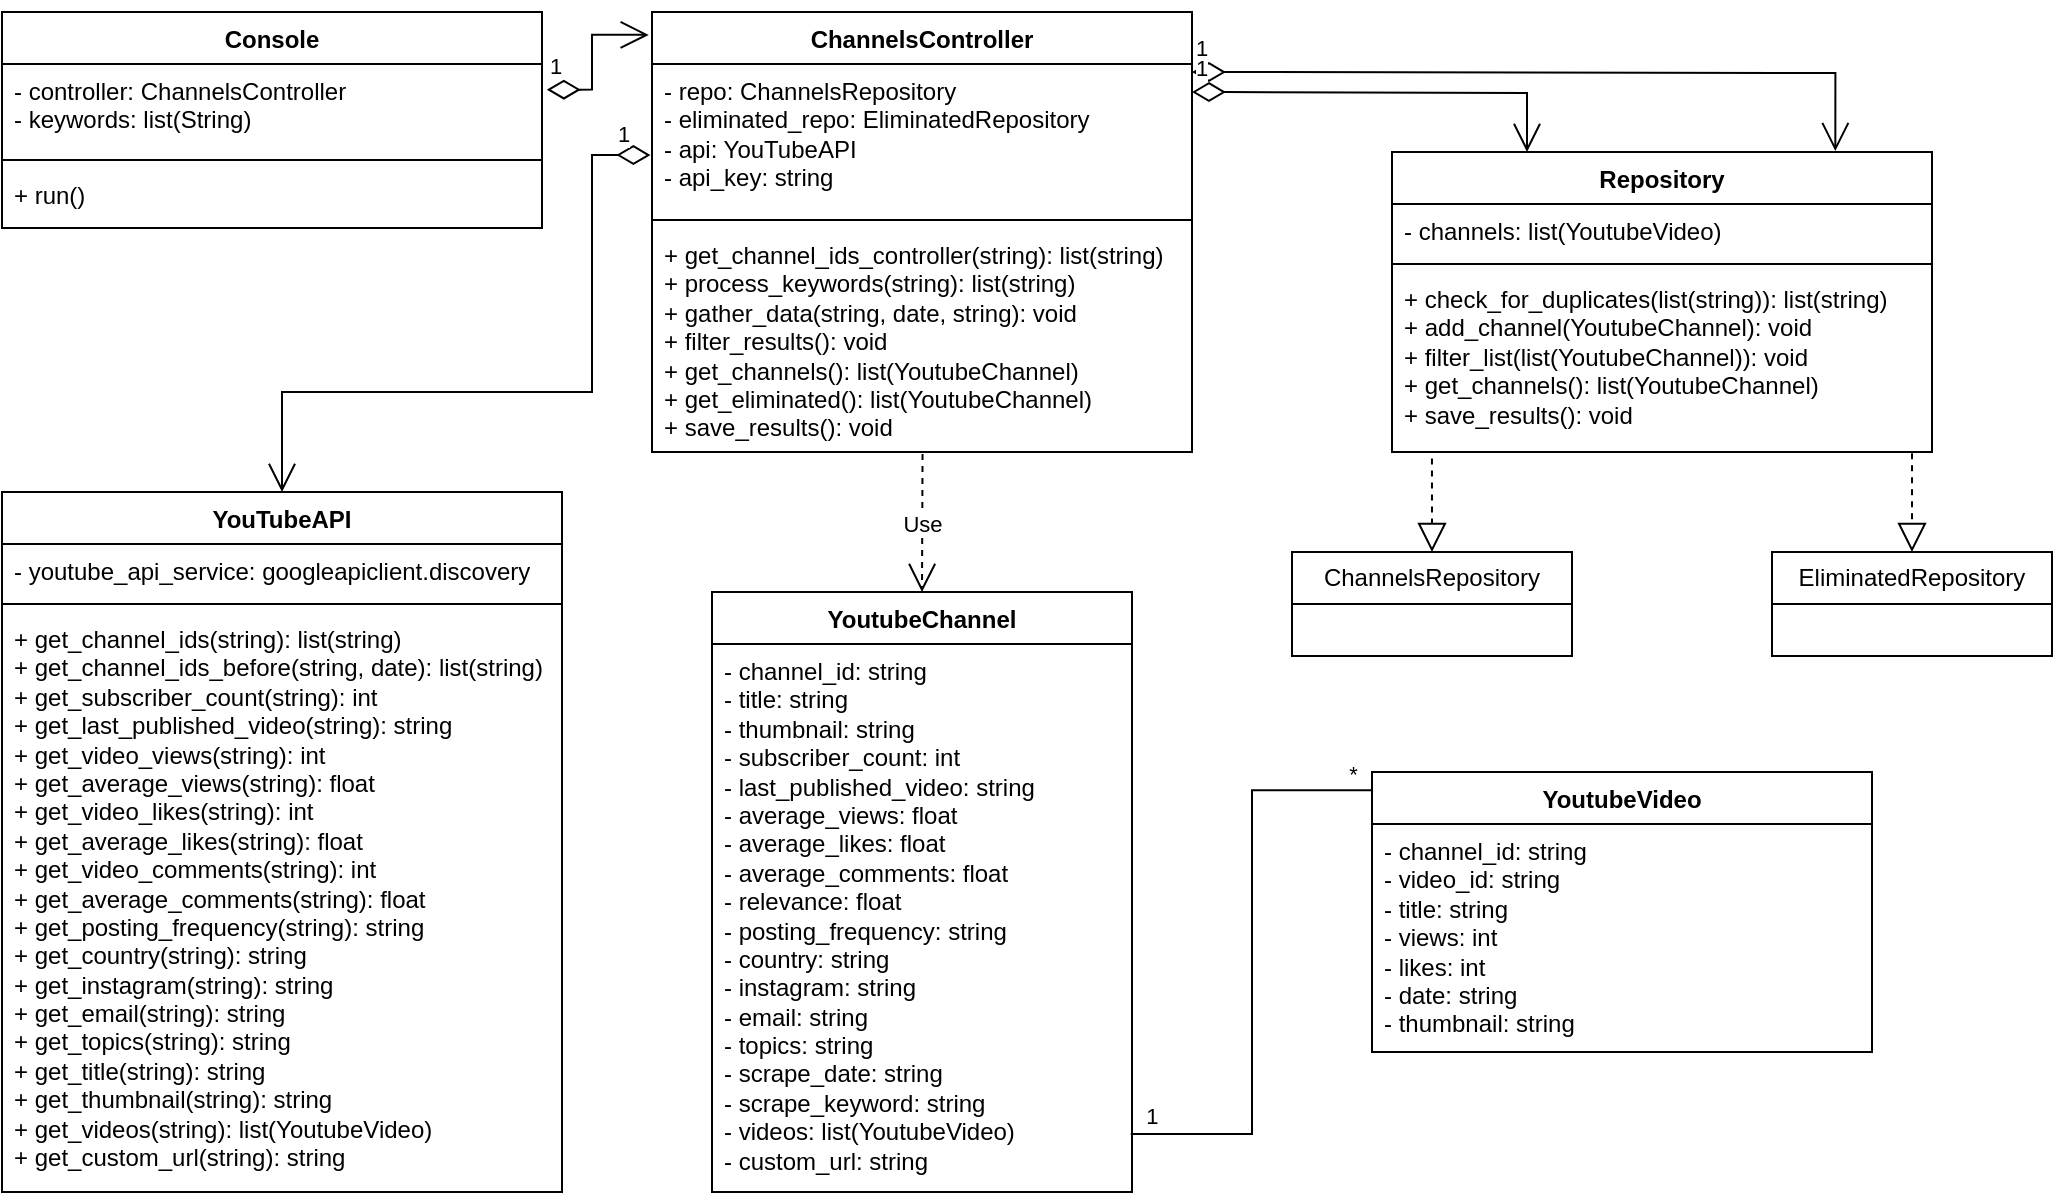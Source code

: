 <mxfile version="21.3.4" type="github">
  <diagram id="C5RBs43oDa-KdzZeNtuy" name="Page-1">
    <mxGraphModel dx="1434" dy="739" grid="1" gridSize="10" guides="1" tooltips="1" connect="1" arrows="1" fold="1" page="1" pageScale="1" pageWidth="827" pageHeight="1169" math="0" shadow="0">
      <root>
        <mxCell id="WIyWlLk6GJQsqaUBKTNV-0" />
        <mxCell id="WIyWlLk6GJQsqaUBKTNV-1" parent="WIyWlLk6GJQsqaUBKTNV-0" />
        <mxCell id="UEXLUlPenu7wnUoc71qz-4" value="YoutubeChannel" style="swimlane;fontStyle=1;align=center;verticalAlign=top;childLayout=stackLayout;horizontal=1;startSize=26;horizontalStack=0;resizeParent=1;resizeParentMax=0;resizeLast=0;collapsible=1;marginBottom=0;whiteSpace=wrap;html=1;" parent="WIyWlLk6GJQsqaUBKTNV-1" vertex="1">
          <mxGeometry x="510" y="340" width="210" height="300" as="geometry" />
        </mxCell>
        <mxCell id="UEXLUlPenu7wnUoc71qz-5" value="- channel_id: string&lt;br&gt;- title: string&lt;br&gt;- thumbnail: string&lt;br&gt;- subscriber_count: int&lt;br&gt;- last_published_video: string&lt;br&gt;- average_views: float&lt;br&gt;- average_likes: float&lt;br&gt;- average_comments: float&lt;br&gt;- relevance: float&lt;br&gt;- posting_frequency: string&lt;br&gt;- country: string&lt;br&gt;- instagram: string&lt;br&gt;- email: string&lt;br&gt;- topics: string&lt;br&gt;- scrape_date: string&lt;br&gt;- scrape_keyword: string&lt;br&gt;- videos: list(YoutubeVideo)&lt;br&gt;- custom_url: string" style="text;strokeColor=none;fillColor=none;align=left;verticalAlign=top;spacingLeft=4;spacingRight=4;overflow=hidden;rotatable=0;points=[[0,0.5],[1,0.5]];portConstraint=eastwest;whiteSpace=wrap;html=1;" parent="UEXLUlPenu7wnUoc71qz-4" vertex="1">
          <mxGeometry y="26" width="210" height="274" as="geometry" />
        </mxCell>
        <mxCell id="UEXLUlPenu7wnUoc71qz-9" value="YoutubeVideo&lt;br&gt;" style="swimlane;fontStyle=1;align=center;verticalAlign=top;childLayout=stackLayout;horizontal=1;startSize=26;horizontalStack=0;resizeParent=1;resizeParentMax=0;resizeLast=0;collapsible=1;marginBottom=0;whiteSpace=wrap;html=1;" parent="WIyWlLk6GJQsqaUBKTNV-1" vertex="1">
          <mxGeometry x="840" y="430" width="250" height="140" as="geometry" />
        </mxCell>
        <mxCell id="UEXLUlPenu7wnUoc71qz-10" value="- channel_id: string&lt;br&gt;- video_id: string&lt;br&gt;- title: string&lt;br&gt;- views: int&lt;br&gt;- likes: int&lt;br&gt;- date: string&lt;br&gt;- thumbnail: string" style="text;strokeColor=none;fillColor=none;align=left;verticalAlign=top;spacingLeft=4;spacingRight=4;overflow=hidden;rotatable=0;points=[[0,0.5],[1,0.5]];portConstraint=eastwest;whiteSpace=wrap;html=1;" parent="UEXLUlPenu7wnUoc71qz-9" vertex="1">
          <mxGeometry y="26" width="250" height="114" as="geometry" />
        </mxCell>
        <mxCell id="UEXLUlPenu7wnUoc71qz-11" value="" style="line;strokeWidth=1;fillColor=none;align=left;verticalAlign=middle;spacingTop=-1;spacingLeft=3;spacingRight=3;rotatable=0;labelPosition=right;points=[];portConstraint=eastwest;strokeColor=inherit;" parent="UEXLUlPenu7wnUoc71qz-9" vertex="1">
          <mxGeometry y="140" width="250" as="geometry" />
        </mxCell>
        <mxCell id="UEXLUlPenu7wnUoc71qz-14" value="" style="endArrow=none;html=1;edgeStyle=orthogonalEdgeStyle;rounded=0;entryX=0;entryY=0.065;entryDx=0;entryDy=0;entryPerimeter=0;exitX=0.997;exitY=0.894;exitDx=0;exitDy=0;exitPerimeter=0;" parent="WIyWlLk6GJQsqaUBKTNV-1" source="UEXLUlPenu7wnUoc71qz-5" target="UEXLUlPenu7wnUoc71qz-9" edge="1">
          <mxGeometry relative="1" as="geometry">
            <mxPoint x="791" y="660" as="sourcePoint" />
            <mxPoint x="920" y="691" as="targetPoint" />
          </mxGeometry>
        </mxCell>
        <mxCell id="UEXLUlPenu7wnUoc71qz-15" value="&amp;nbsp; 1" style="edgeLabel;resizable=0;html=1;align=left;verticalAlign=bottom;" parent="UEXLUlPenu7wnUoc71qz-14" connectable="0" vertex="1">
          <mxGeometry x="-1" relative="1" as="geometry" />
        </mxCell>
        <mxCell id="UEXLUlPenu7wnUoc71qz-16" value="*&amp;nbsp;&amp;nbsp;" style="edgeLabel;resizable=0;html=1;align=right;verticalAlign=bottom;" parent="UEXLUlPenu7wnUoc71qz-14" connectable="0" vertex="1">
          <mxGeometry x="1" relative="1" as="geometry" />
        </mxCell>
        <mxCell id="UEXLUlPenu7wnUoc71qz-18" value="YouTubeAPI" style="swimlane;fontStyle=1;align=center;verticalAlign=top;childLayout=stackLayout;horizontal=1;startSize=26;horizontalStack=0;resizeParent=1;resizeParentMax=0;resizeLast=0;collapsible=1;marginBottom=0;whiteSpace=wrap;html=1;" parent="WIyWlLk6GJQsqaUBKTNV-1" vertex="1">
          <mxGeometry x="155" y="290" width="280" height="350" as="geometry" />
        </mxCell>
        <mxCell id="UEXLUlPenu7wnUoc71qz-19" value="- youtube_api_service:&amp;nbsp;googleapiclient.discovery" style="text;strokeColor=none;fillColor=none;align=left;verticalAlign=top;spacingLeft=4;spacingRight=4;overflow=hidden;rotatable=0;points=[[0,0.5],[1,0.5]];portConstraint=eastwest;whiteSpace=wrap;html=1;" parent="UEXLUlPenu7wnUoc71qz-18" vertex="1">
          <mxGeometry y="26" width="280" height="26" as="geometry" />
        </mxCell>
        <mxCell id="UEXLUlPenu7wnUoc71qz-20" value="" style="line;strokeWidth=1;fillColor=none;align=left;verticalAlign=middle;spacingTop=-1;spacingLeft=3;spacingRight=3;rotatable=0;labelPosition=right;points=[];portConstraint=eastwest;strokeColor=inherit;" parent="UEXLUlPenu7wnUoc71qz-18" vertex="1">
          <mxGeometry y="52" width="280" height="8" as="geometry" />
        </mxCell>
        <mxCell id="UEXLUlPenu7wnUoc71qz-21" value="+&amp;nbsp;get_channel_ids&lt;span style=&quot;background-color: initial;&quot;&gt;(string): list(string)&lt;br&gt;&lt;/span&gt;+&amp;nbsp;get_channel_ids_before(string, date): list(string)&lt;br&gt;+&amp;nbsp;get_subscriber_count(string): int&lt;br&gt;+&amp;nbsp;get_last_published_video(string): string&lt;br&gt;+&amp;nbsp;get_video_views(string): int&lt;br&gt;+&amp;nbsp;get_average_views(string): float&lt;br&gt;+ get_video_likes(string): int&lt;br&gt;+&amp;nbsp;get_average_likes(string): float&lt;br&gt;+&amp;nbsp;get_video_comments(string): int&lt;br&gt;+ get_average_comments(string): float&lt;br&gt;+&amp;nbsp;get_posting_frequency(string): string&lt;br&gt;+&amp;nbsp;get_country(string): string&lt;br&gt;+&amp;nbsp;get_instagram(string): string&lt;br&gt;+&amp;nbsp;get_email(string): string&lt;br&gt;+ get_topics(string): string&lt;br&gt;+ get_title(string): string&lt;br&gt;+ get_thumbnail(string): string&lt;br&gt;+&amp;nbsp;get_videos(string): list(YoutubeVideo)&lt;br&gt;+&amp;nbsp;get_custom_url(string): string&lt;span style=&quot;background-color: initial;&quot;&gt;&lt;br&gt;&lt;/span&gt;" style="text;strokeColor=none;fillColor=none;align=left;verticalAlign=top;spacingLeft=4;spacingRight=4;overflow=hidden;rotatable=0;points=[[0,0.5],[1,0.5]];portConstraint=eastwest;whiteSpace=wrap;html=1;" parent="UEXLUlPenu7wnUoc71qz-18" vertex="1">
          <mxGeometry y="60" width="280" height="290" as="geometry" />
        </mxCell>
        <mxCell id="Ycr7JRSQ8kE74S5HEDjc-0" value="ChannelsController" style="swimlane;fontStyle=1;align=center;verticalAlign=top;childLayout=stackLayout;horizontal=1;startSize=26;horizontalStack=0;resizeParent=1;resizeParentMax=0;resizeLast=0;collapsible=1;marginBottom=0;whiteSpace=wrap;html=1;" parent="WIyWlLk6GJQsqaUBKTNV-1" vertex="1">
          <mxGeometry x="480" y="50" width="270" height="220" as="geometry" />
        </mxCell>
        <mxCell id="Ycr7JRSQ8kE74S5HEDjc-1" value="- repo: ChannelsRepository&lt;br&gt;- eliminated_repo: EliminatedRepository&lt;br&gt;- api: YouTubeAPI&lt;br&gt;- api_key: string" style="text;strokeColor=none;fillColor=none;align=left;verticalAlign=top;spacingLeft=4;spacingRight=4;overflow=hidden;rotatable=0;points=[[0,0.5],[1,0.5]];portConstraint=eastwest;whiteSpace=wrap;html=1;" parent="Ycr7JRSQ8kE74S5HEDjc-0" vertex="1">
          <mxGeometry y="26" width="270" height="74" as="geometry" />
        </mxCell>
        <mxCell id="Ycr7JRSQ8kE74S5HEDjc-2" value="" style="line;strokeWidth=1;fillColor=none;align=left;verticalAlign=middle;spacingTop=-1;spacingLeft=3;spacingRight=3;rotatable=0;labelPosition=right;points=[];portConstraint=eastwest;strokeColor=inherit;" parent="Ycr7JRSQ8kE74S5HEDjc-0" vertex="1">
          <mxGeometry y="100" width="270" height="8" as="geometry" />
        </mxCell>
        <mxCell id="Ycr7JRSQ8kE74S5HEDjc-3" value="+&amp;nbsp;get_channel_ids_controller(string): list(string)&lt;br&gt;+&amp;nbsp;process_keywords(string): list(string)&lt;br&gt;+&amp;nbsp;gather_data(string, date, string): void&lt;br&gt;+ filter_results(): void&lt;br&gt;+&amp;nbsp;get_channels(): list(YoutubeChannel)&lt;br&gt;+ get_eliminated(): list(YoutubeChannel)&lt;br&gt;+&amp;nbsp;save_results(): void" style="text;strokeColor=none;fillColor=none;align=left;verticalAlign=top;spacingLeft=4;spacingRight=4;overflow=hidden;rotatable=0;points=[[0,0.5],[1,0.5]];portConstraint=eastwest;whiteSpace=wrap;html=1;" parent="Ycr7JRSQ8kE74S5HEDjc-0" vertex="1">
          <mxGeometry y="108" width="270" height="112" as="geometry" />
        </mxCell>
        <mxCell id="Ycr7JRSQ8kE74S5HEDjc-7" value="Repository&lt;br&gt;" style="swimlane;fontStyle=1;align=center;verticalAlign=top;childLayout=stackLayout;horizontal=1;startSize=26;horizontalStack=0;resizeParent=1;resizeParentMax=0;resizeLast=0;collapsible=1;marginBottom=0;whiteSpace=wrap;html=1;" parent="WIyWlLk6GJQsqaUBKTNV-1" vertex="1">
          <mxGeometry x="850" y="120" width="270" height="150" as="geometry" />
        </mxCell>
        <mxCell id="Ycr7JRSQ8kE74S5HEDjc-8" value="- channels: list(YoutubeVideo)" style="text;strokeColor=none;fillColor=none;align=left;verticalAlign=top;spacingLeft=4;spacingRight=4;overflow=hidden;rotatable=0;points=[[0,0.5],[1,0.5]];portConstraint=eastwest;whiteSpace=wrap;html=1;" parent="Ycr7JRSQ8kE74S5HEDjc-7" vertex="1">
          <mxGeometry y="26" width="270" height="26" as="geometry" />
        </mxCell>
        <mxCell id="Ycr7JRSQ8kE74S5HEDjc-9" value="" style="line;strokeWidth=1;fillColor=none;align=left;verticalAlign=middle;spacingTop=-1;spacingLeft=3;spacingRight=3;rotatable=0;labelPosition=right;points=[];portConstraint=eastwest;strokeColor=inherit;" parent="Ycr7JRSQ8kE74S5HEDjc-7" vertex="1">
          <mxGeometry y="52" width="270" height="8" as="geometry" />
        </mxCell>
        <mxCell id="Ycr7JRSQ8kE74S5HEDjc-10" value="+ check_for_duplicates(list(string)): list(string)&lt;br&gt;+&amp;nbsp;add_channel(YoutubeChannel): void&lt;br&gt;+ filter_list(list(YoutubeChannel)): void&lt;br&gt;+&amp;nbsp;get_channels(): list(YoutubeChannel)&lt;br&gt;+ save_results(): void" style="text;strokeColor=none;fillColor=none;align=left;verticalAlign=top;spacingLeft=4;spacingRight=4;overflow=hidden;rotatable=0;points=[[0,0.5],[1,0.5]];portConstraint=eastwest;whiteSpace=wrap;html=1;" parent="Ycr7JRSQ8kE74S5HEDjc-7" vertex="1">
          <mxGeometry y="60" width="270" height="90" as="geometry" />
        </mxCell>
        <mxCell id="Ycr7JRSQ8kE74S5HEDjc-11" value="ChannelsRepository" style="swimlane;fontStyle=0;childLayout=stackLayout;horizontal=1;startSize=26;fillColor=none;horizontalStack=0;resizeParent=1;resizeParentMax=0;resizeLast=0;collapsible=1;marginBottom=0;whiteSpace=wrap;html=1;" parent="WIyWlLk6GJQsqaUBKTNV-1" vertex="1">
          <mxGeometry x="800" y="320" width="140" height="52" as="geometry" />
        </mxCell>
        <mxCell id="Ycr7JRSQ8kE74S5HEDjc-15" value="EliminatedRepository" style="swimlane;fontStyle=0;childLayout=stackLayout;horizontal=1;startSize=26;fillColor=none;horizontalStack=0;resizeParent=1;resizeParentMax=0;resizeLast=0;collapsible=1;marginBottom=0;whiteSpace=wrap;html=1;" parent="WIyWlLk6GJQsqaUBKTNV-1" vertex="1">
          <mxGeometry x="1040" y="320" width="140" height="52" as="geometry" />
        </mxCell>
        <mxCell id="Ycr7JRSQ8kE74S5HEDjc-25" value="" style="endArrow=block;dashed=1;endFill=0;endSize=12;html=1;rounded=0;entryX=0.5;entryY=0;entryDx=0;entryDy=0;exitX=0.963;exitY=1.007;exitDx=0;exitDy=0;exitPerimeter=0;" parent="WIyWlLk6GJQsqaUBKTNV-1" source="Ycr7JRSQ8kE74S5HEDjc-10" target="Ycr7JRSQ8kE74S5HEDjc-15" edge="1">
          <mxGeometry width="160" relative="1" as="geometry">
            <mxPoint x="1170" y="159.58" as="sourcePoint" />
            <mxPoint x="1330" y="159.58" as="targetPoint" />
            <Array as="points" />
          </mxGeometry>
        </mxCell>
        <mxCell id="Ycr7JRSQ8kE74S5HEDjc-16" value="" style="endArrow=block;dashed=1;endFill=0;endSize=12;html=1;rounded=0;entryX=0.5;entryY=0;entryDx=0;entryDy=0;exitX=0.074;exitY=1.036;exitDx=0;exitDy=0;exitPerimeter=0;" parent="WIyWlLk6GJQsqaUBKTNV-1" source="Ycr7JRSQ8kE74S5HEDjc-10" target="Ycr7JRSQ8kE74S5HEDjc-11" edge="1">
          <mxGeometry width="160" relative="1" as="geometry">
            <mxPoint x="900" y="150" as="sourcePoint" />
            <mxPoint x="1060" y="150" as="targetPoint" />
            <Array as="points" />
          </mxGeometry>
        </mxCell>
        <mxCell id="Ycr7JRSQ8kE74S5HEDjc-26" value="1" style="endArrow=open;html=1;endSize=12;startArrow=diamondThin;startSize=14;startFill=0;edgeStyle=orthogonalEdgeStyle;align=left;verticalAlign=bottom;rounded=0;entryX=0.821;entryY=-0.003;entryDx=0;entryDy=0;entryPerimeter=0;" parent="WIyWlLk6GJQsqaUBKTNV-1" target="Ycr7JRSQ8kE74S5HEDjc-7" edge="1">
          <mxGeometry x="-1" y="3" relative="1" as="geometry">
            <mxPoint x="750" y="80" as="sourcePoint" />
            <mxPoint x="910" y="80" as="targetPoint" />
          </mxGeometry>
        </mxCell>
        <mxCell id="Ycr7JRSQ8kE74S5HEDjc-28" value="1" style="endArrow=open;html=1;endSize=12;startArrow=diamondThin;startSize=14;startFill=0;edgeStyle=orthogonalEdgeStyle;align=left;verticalAlign=bottom;rounded=0;entryX=0.25;entryY=0;entryDx=0;entryDy=0;" parent="WIyWlLk6GJQsqaUBKTNV-1" target="Ycr7JRSQ8kE74S5HEDjc-7" edge="1">
          <mxGeometry x="-1" y="3" relative="1" as="geometry">
            <mxPoint x="750" y="90" as="sourcePoint" />
            <mxPoint x="1200" y="110" as="targetPoint" />
          </mxGeometry>
        </mxCell>
        <mxCell id="Ycr7JRSQ8kE74S5HEDjc-31" value="Use" style="endArrow=open;endSize=12;dashed=1;html=1;rounded=0;entryX=0.5;entryY=0;entryDx=0;entryDy=0;exitX=0.501;exitY=1.009;exitDx=0;exitDy=0;exitPerimeter=0;" parent="WIyWlLk6GJQsqaUBKTNV-1" source="Ycr7JRSQ8kE74S5HEDjc-3" target="UEXLUlPenu7wnUoc71qz-4" edge="1">
          <mxGeometry width="160" relative="1" as="geometry">
            <mxPoint x="615" y="270" as="sourcePoint" />
            <mxPoint x="690" y="500" as="targetPoint" />
          </mxGeometry>
        </mxCell>
        <mxCell id="YWBm-wr8wPyYhC4qBQpi-0" value="Console" style="swimlane;fontStyle=1;align=center;verticalAlign=top;childLayout=stackLayout;horizontal=1;startSize=26;horizontalStack=0;resizeParent=1;resizeParentMax=0;resizeLast=0;collapsible=1;marginBottom=0;whiteSpace=wrap;html=1;" parent="WIyWlLk6GJQsqaUBKTNV-1" vertex="1">
          <mxGeometry x="155" y="50" width="270" height="108" as="geometry" />
        </mxCell>
        <mxCell id="YWBm-wr8wPyYhC4qBQpi-1" value="- controller: ChannelsController&lt;br&gt;- keywords: list(String)" style="text;strokeColor=none;fillColor=none;align=left;verticalAlign=top;spacingLeft=4;spacingRight=4;overflow=hidden;rotatable=0;points=[[0,0.5],[1,0.5]];portConstraint=eastwest;whiteSpace=wrap;html=1;" parent="YWBm-wr8wPyYhC4qBQpi-0" vertex="1">
          <mxGeometry y="26" width="270" height="44" as="geometry" />
        </mxCell>
        <mxCell id="YWBm-wr8wPyYhC4qBQpi-2" value="" style="line;strokeWidth=1;fillColor=none;align=left;verticalAlign=middle;spacingTop=-1;spacingLeft=3;spacingRight=3;rotatable=0;labelPosition=right;points=[];portConstraint=eastwest;strokeColor=inherit;" parent="YWBm-wr8wPyYhC4qBQpi-0" vertex="1">
          <mxGeometry y="70" width="270" height="8" as="geometry" />
        </mxCell>
        <mxCell id="YWBm-wr8wPyYhC4qBQpi-3" value="+ run()" style="text;strokeColor=none;fillColor=none;align=left;verticalAlign=top;spacingLeft=4;spacingRight=4;overflow=hidden;rotatable=0;points=[[0,0.5],[1,0.5]];portConstraint=eastwest;whiteSpace=wrap;html=1;" parent="YWBm-wr8wPyYhC4qBQpi-0" vertex="1">
          <mxGeometry y="78" width="270" height="30" as="geometry" />
        </mxCell>
        <mxCell id="_T396bTWRjamaAUfxkKz-0" value="1" style="endArrow=open;html=1;endSize=12;startArrow=diamondThin;startSize=14;startFill=0;edgeStyle=orthogonalEdgeStyle;align=left;verticalAlign=bottom;rounded=0;entryX=0.5;entryY=0;entryDx=0;entryDy=0;exitX=-0.003;exitY=0.615;exitDx=0;exitDy=0;exitPerimeter=0;" edge="1" parent="WIyWlLk6GJQsqaUBKTNV-1" source="Ycr7JRSQ8kE74S5HEDjc-1" target="UEXLUlPenu7wnUoc71qz-18">
          <mxGeometry x="-0.897" y="-2" relative="1" as="geometry">
            <mxPoint x="520" y="270" as="sourcePoint" />
            <mxPoint x="688" y="340" as="targetPoint" />
            <Array as="points">
              <mxPoint x="450" y="121" />
              <mxPoint x="450" y="240" />
              <mxPoint x="295" y="240" />
            </Array>
            <mxPoint as="offset" />
          </mxGeometry>
        </mxCell>
        <mxCell id="_T396bTWRjamaAUfxkKz-1" value="1" style="endArrow=open;html=1;endSize=12;startArrow=diamondThin;startSize=14;startFill=0;edgeStyle=orthogonalEdgeStyle;align=left;verticalAlign=bottom;rounded=0;entryX=-0.006;entryY=0.052;entryDx=0;entryDy=0;entryPerimeter=0;exitX=1.009;exitY=0.292;exitDx=0;exitDy=0;exitPerimeter=0;" edge="1" parent="WIyWlLk6GJQsqaUBKTNV-1" source="YWBm-wr8wPyYhC4qBQpi-1" target="Ycr7JRSQ8kE74S5HEDjc-0">
          <mxGeometry x="-1" y="3" relative="1" as="geometry">
            <mxPoint x="220" y="100" as="sourcePoint" />
            <mxPoint x="438" y="130" as="targetPoint" />
            <Array as="points">
              <mxPoint x="450" y="89" />
              <mxPoint x="450" y="61" />
            </Array>
          </mxGeometry>
        </mxCell>
      </root>
    </mxGraphModel>
  </diagram>
</mxfile>
